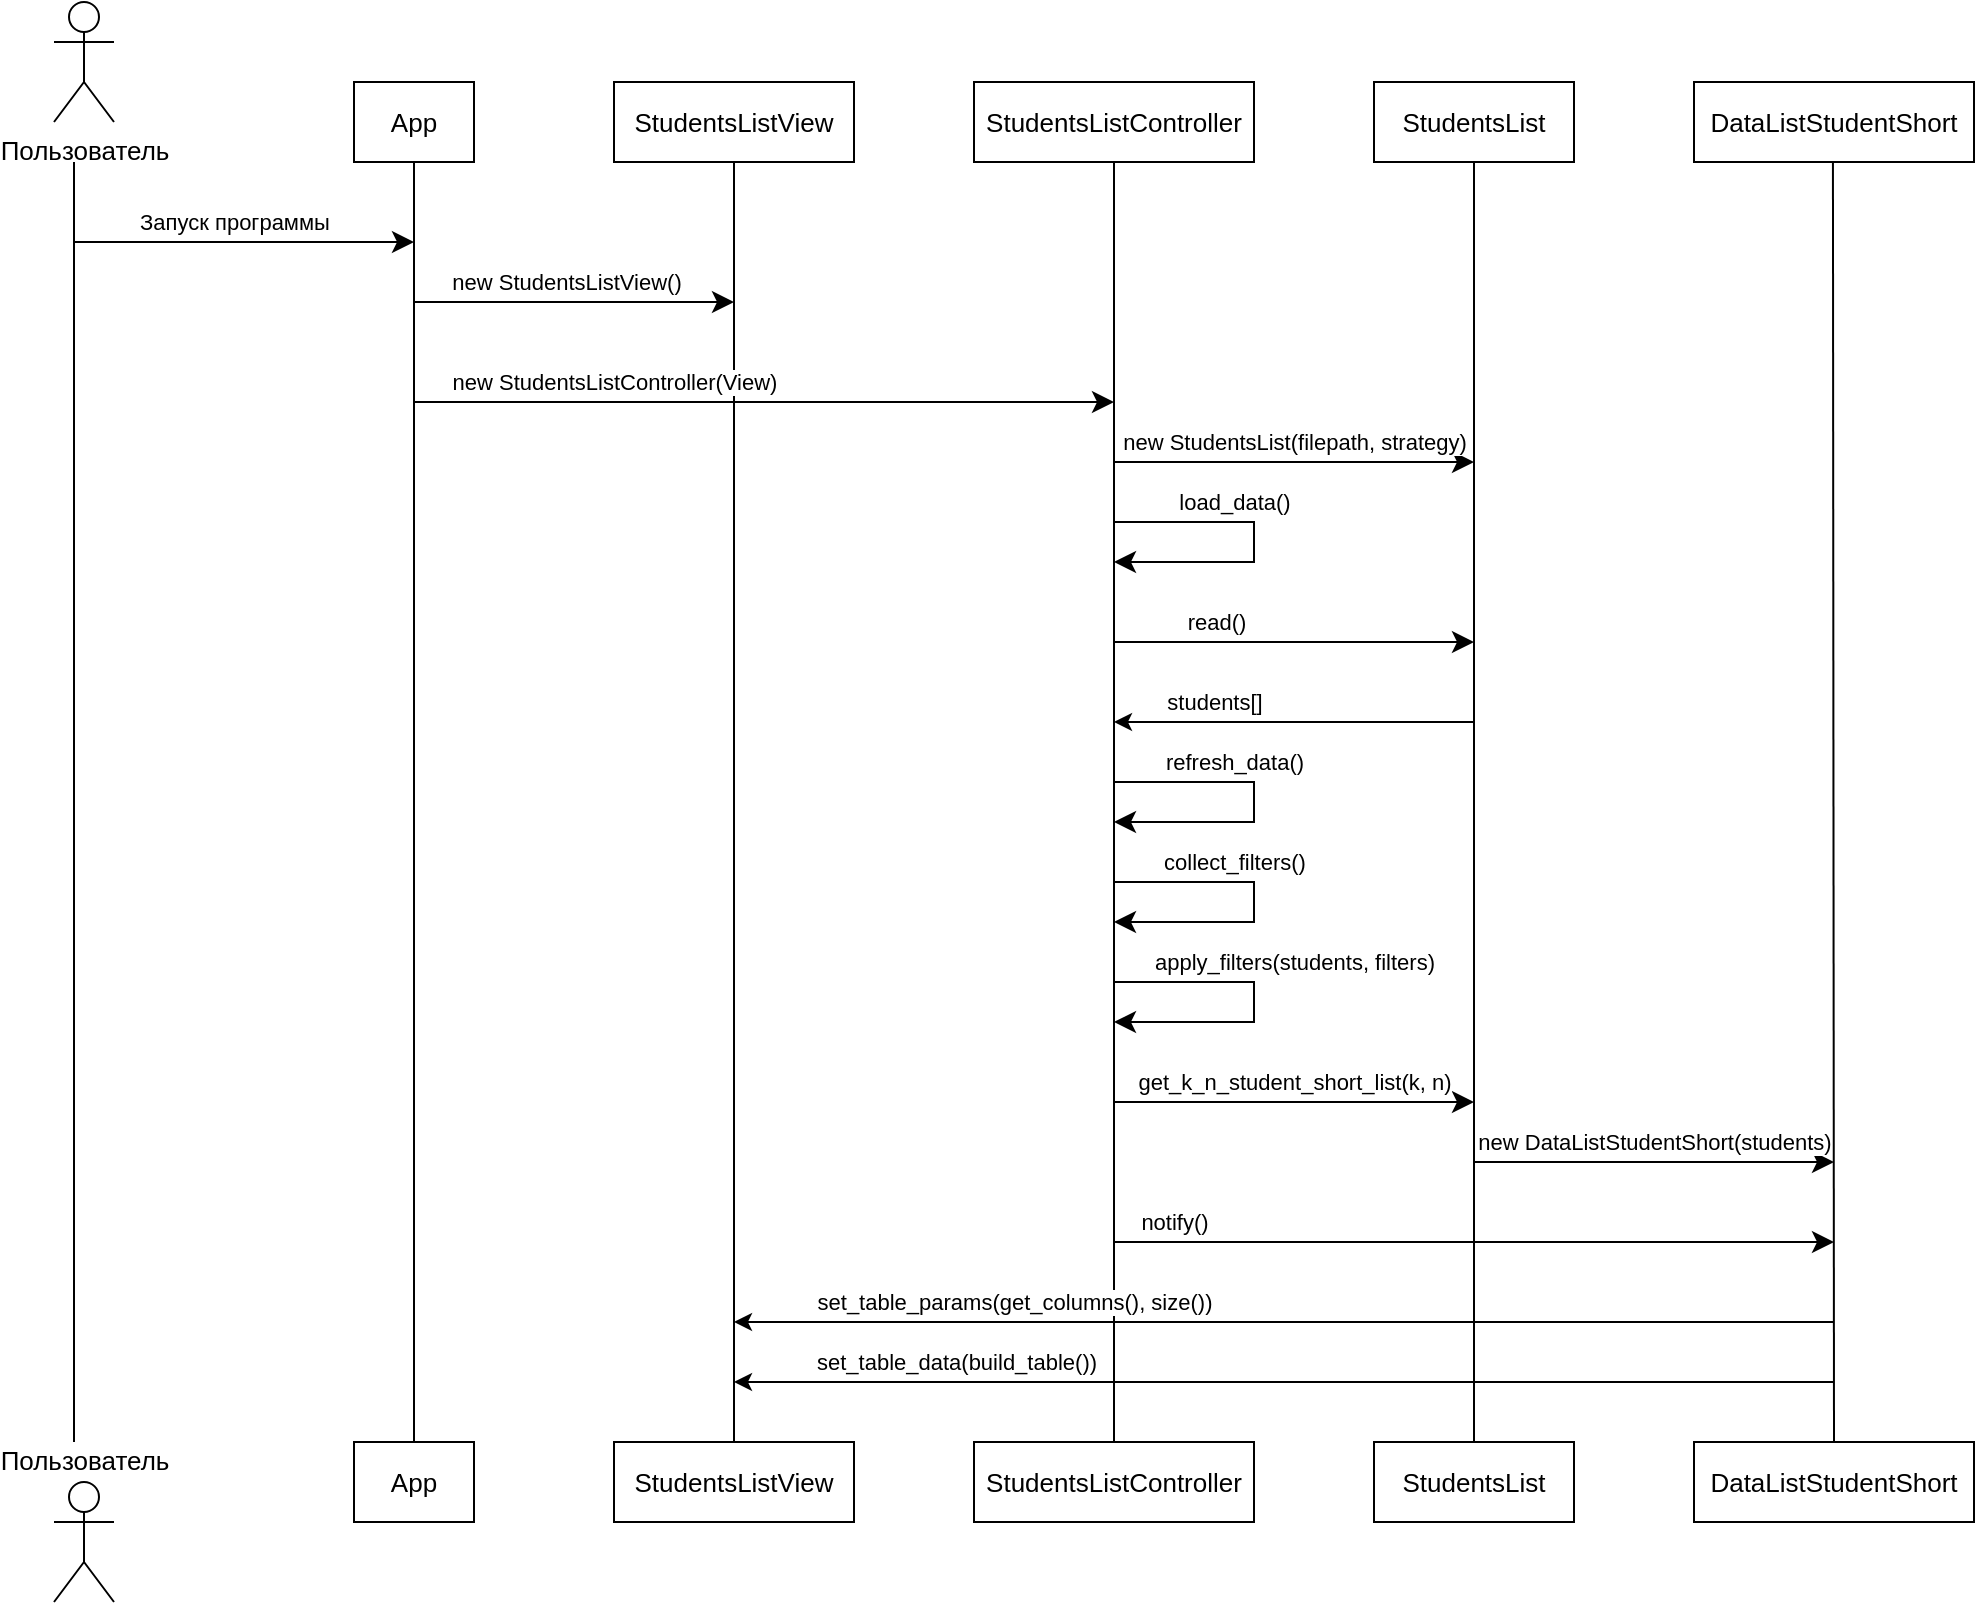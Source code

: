 <mxfile version="26.0.6">
  <diagram name="Page-1" id="2YBvvXClWsGukQMizWep">
    <mxGraphModel dx="1793" dy="933" grid="1" gridSize="10" guides="1" tooltips="1" connect="1" arrows="1" fold="1" page="1" pageScale="1" pageWidth="850" pageHeight="1100" math="0" shadow="0">
      <root>
        <mxCell id="0" />
        <mxCell id="1" parent="0" />
        <mxCell id="DcK7qfO0fMDPadU4-bJH-3" value="" style="edgeStyle=orthogonalEdgeStyle;rounded=0;orthogonalLoop=1;jettySize=auto;html=1;endArrow=none;endFill=0;fontSize=13;" edge="1" parent="1">
          <mxGeometry relative="1" as="geometry">
            <mxPoint x="180" y="120" as="sourcePoint" />
            <mxPoint x="180" y="760" as="targetPoint" />
            <Array as="points">
              <mxPoint x="180" y="120" />
              <mxPoint x="180" y="640" />
            </Array>
          </mxGeometry>
        </mxCell>
        <mxCell id="DcK7qfO0fMDPadU4-bJH-1" value="Пользователь" style="shape=umlActor;verticalLabelPosition=bottom;verticalAlign=top;html=1;outlineConnect=0;fontSize=13;" vertex="1" parent="1">
          <mxGeometry x="170" y="40" width="30" height="60" as="geometry" />
        </mxCell>
        <mxCell id="DcK7qfO0fMDPadU4-bJH-2" value="Пользователь" style="shape=umlActor;verticalLabelPosition=top;verticalAlign=bottom;html=1;outlineConnect=0;labelPosition=center;align=center;fontSize=13;" vertex="1" parent="1">
          <mxGeometry x="170" y="780" width="30" height="60" as="geometry" />
        </mxCell>
        <mxCell id="DcK7qfO0fMDPadU4-bJH-4" value="App" style="rounded=0;whiteSpace=wrap;html=1;fontSize=13;" vertex="1" parent="1">
          <mxGeometry x="320" y="80" width="60" height="40" as="geometry" />
        </mxCell>
        <mxCell id="DcK7qfO0fMDPadU4-bJH-5" value="App" style="rounded=0;whiteSpace=wrap;html=1;fontSize=13;" vertex="1" parent="1">
          <mxGeometry x="320" y="760" width="60" height="40" as="geometry" />
        </mxCell>
        <mxCell id="DcK7qfO0fMDPadU4-bJH-7" value="StudentsListView" style="rounded=0;whiteSpace=wrap;html=1;fontSize=13;" vertex="1" parent="1">
          <mxGeometry x="450" y="80" width="120" height="40" as="geometry" />
        </mxCell>
        <mxCell id="DcK7qfO0fMDPadU4-bJH-8" value="StudentsListView" style="rounded=0;whiteSpace=wrap;html=1;fontSize=13;" vertex="1" parent="1">
          <mxGeometry x="450" y="760" width="120" height="40" as="geometry" />
        </mxCell>
        <mxCell id="DcK7qfO0fMDPadU4-bJH-11" value="StudentsListController" style="rounded=0;whiteSpace=wrap;html=1;fontSize=13;" vertex="1" parent="1">
          <mxGeometry x="630" y="760" width="140" height="40" as="geometry" />
        </mxCell>
        <mxCell id="DcK7qfO0fMDPadU4-bJH-15" value="StudentsListController" style="rounded=0;whiteSpace=wrap;html=1;fontSize=13;" vertex="1" parent="1">
          <mxGeometry x="630" y="80" width="140" height="40" as="geometry" />
        </mxCell>
        <mxCell id="DcK7qfO0fMDPadU4-bJH-19" value="StudentsList" style="rounded=0;whiteSpace=wrap;html=1;fontSize=13;" vertex="1" parent="1">
          <mxGeometry x="830" y="80" width="100" height="40" as="geometry" />
        </mxCell>
        <mxCell id="DcK7qfO0fMDPadU4-bJH-20" value="StudentsList" style="rounded=0;whiteSpace=wrap;html=1;fontSize=13;" vertex="1" parent="1">
          <mxGeometry x="830" y="760" width="100" height="40" as="geometry" />
        </mxCell>
        <mxCell id="DcK7qfO0fMDPadU4-bJH-22" value="DataListStudentShort" style="rounded=0;whiteSpace=wrap;html=1;fontSize=13;" vertex="1" parent="1">
          <mxGeometry x="990" y="80" width="140" height="40" as="geometry" />
        </mxCell>
        <mxCell id="DcK7qfO0fMDPadU4-bJH-23" value="DataListStudentShort" style="rounded=0;whiteSpace=wrap;html=1;fontSize=13;" vertex="1" parent="1">
          <mxGeometry x="990" y="760" width="140" height="40" as="geometry" />
        </mxCell>
        <mxCell id="DcK7qfO0fMDPadU4-bJH-25" value="" style="endArrow=classic;html=1;rounded=0;endSize=8;fontSize=13;" edge="1" parent="1">
          <mxGeometry width="50" height="50" relative="1" as="geometry">
            <mxPoint x="180" y="160" as="sourcePoint" />
            <mxPoint x="350" y="160" as="targetPoint" />
          </mxGeometry>
        </mxCell>
        <mxCell id="DcK7qfO0fMDPadU4-bJH-43" value="Запуск программы" style="edgeLabel;html=1;align=center;verticalAlign=middle;resizable=0;points=[];fontSize=11;" vertex="1" connectable="0" parent="DcK7qfO0fMDPadU4-bJH-25">
          <mxGeometry x="-0.357" y="-2" relative="1" as="geometry">
            <mxPoint x="25" y="-12" as="offset" />
          </mxGeometry>
        </mxCell>
        <mxCell id="DcK7qfO0fMDPadU4-bJH-26" value="" style="endArrow=classic;html=1;rounded=0;endSize=8;fontSize=11;" edge="1" parent="1">
          <mxGeometry width="50" height="50" relative="1" as="geometry">
            <mxPoint x="350" y="190" as="sourcePoint" />
            <mxPoint x="510" y="190" as="targetPoint" />
          </mxGeometry>
        </mxCell>
        <mxCell id="DcK7qfO0fMDPadU4-bJH-44" value="new StudentsListView()" style="edgeLabel;html=1;align=center;verticalAlign=middle;resizable=0;points=[];fontSize=11;" vertex="1" connectable="0" parent="DcK7qfO0fMDPadU4-bJH-26">
          <mxGeometry x="-0.52" relative="1" as="geometry">
            <mxPoint x="37" y="-10" as="offset" />
          </mxGeometry>
        </mxCell>
        <mxCell id="DcK7qfO0fMDPadU4-bJH-27" value="" style="endArrow=classic;html=1;rounded=0;endSize=8;fontSize=11;" edge="1" parent="1">
          <mxGeometry width="50" height="50" relative="1" as="geometry">
            <mxPoint x="350" y="240" as="sourcePoint" />
            <mxPoint x="700" y="240" as="targetPoint" />
          </mxGeometry>
        </mxCell>
        <mxCell id="DcK7qfO0fMDPadU4-bJH-28" value="" style="endArrow=classic;html=1;rounded=0;endSize=8;fontSize=11;" edge="1" parent="1">
          <mxGeometry width="50" height="50" relative="1" as="geometry">
            <mxPoint x="700" y="270" as="sourcePoint" />
            <mxPoint x="880" y="270" as="targetPoint" />
          </mxGeometry>
        </mxCell>
        <mxCell id="DcK7qfO0fMDPadU4-bJH-60" value="new StudentsList(filepath, strategy)" style="edgeLabel;html=1;align=center;verticalAlign=middle;resizable=0;points=[];fontSize=11;" vertex="1" connectable="0" parent="DcK7qfO0fMDPadU4-bJH-28">
          <mxGeometry x="-0.386" y="2" relative="1" as="geometry">
            <mxPoint x="34" y="-8" as="offset" />
          </mxGeometry>
        </mxCell>
        <mxCell id="DcK7qfO0fMDPadU4-bJH-29" value="" style="endArrow=classic;html=1;rounded=0;endSize=8;fontSize=11;" edge="1" parent="1">
          <mxGeometry width="50" height="50" relative="1" as="geometry">
            <mxPoint x="700" y="360" as="sourcePoint" />
            <mxPoint x="880" y="360" as="targetPoint" />
          </mxGeometry>
        </mxCell>
        <mxCell id="DcK7qfO0fMDPadU4-bJH-64" value="read()" style="edgeLabel;html=1;align=center;verticalAlign=middle;resizable=0;points=[];fontSize=11;" vertex="1" connectable="0" parent="DcK7qfO0fMDPadU4-bJH-29">
          <mxGeometry x="-0.296" y="2" relative="1" as="geometry">
            <mxPoint x="-13" y="-8" as="offset" />
          </mxGeometry>
        </mxCell>
        <mxCell id="DcK7qfO0fMDPadU4-bJH-31" value="" style="endArrow=none;html=1;rounded=0;endSize=8;endFill=0;startArrow=classic;startFill=1;fontSize=11;" edge="1" parent="1">
          <mxGeometry width="50" height="50" relative="1" as="geometry">
            <mxPoint x="700" y="400" as="sourcePoint" />
            <mxPoint x="880" y="400" as="targetPoint" />
          </mxGeometry>
        </mxCell>
        <mxCell id="DcK7qfO0fMDPadU4-bJH-65" value="students[]" style="edgeLabel;html=1;align=center;verticalAlign=middle;resizable=0;points=[];fontSize=11;" vertex="1" connectable="0" parent="DcK7qfO0fMDPadU4-bJH-31">
          <mxGeometry x="-0.481" y="-1" relative="1" as="geometry">
            <mxPoint x="3" y="-11" as="offset" />
          </mxGeometry>
        </mxCell>
        <mxCell id="DcK7qfO0fMDPadU4-bJH-32" value="" style="endArrow=classic;html=1;rounded=0;endSize=8;fontSize=11;" edge="1" parent="1">
          <mxGeometry width="50" height="50" relative="1" as="geometry">
            <mxPoint x="700" y="430" as="sourcePoint" />
            <mxPoint x="700" y="450" as="targetPoint" />
            <Array as="points">
              <mxPoint x="770" y="430" />
              <mxPoint x="770" y="450" />
              <mxPoint x="730" y="450" />
            </Array>
          </mxGeometry>
        </mxCell>
        <mxCell id="DcK7qfO0fMDPadU4-bJH-66" value="refresh_data()" style="edgeLabel;html=1;align=center;verticalAlign=middle;resizable=0;points=[];fontSize=11;" vertex="1" connectable="0" parent="DcK7qfO0fMDPadU4-bJH-32">
          <mxGeometry x="-0.562" y="2" relative="1" as="geometry">
            <mxPoint x="25" y="-8" as="offset" />
          </mxGeometry>
        </mxCell>
        <mxCell id="DcK7qfO0fMDPadU4-bJH-35" value="" style="endArrow=classic;html=1;rounded=0;endSize=8;fontSize=11;" edge="1" parent="1">
          <mxGeometry width="50" height="50" relative="1" as="geometry">
            <mxPoint x="700" y="590" as="sourcePoint" />
            <mxPoint x="880" y="590" as="targetPoint" />
          </mxGeometry>
        </mxCell>
        <mxCell id="DcK7qfO0fMDPadU4-bJH-69" value="get_k_n_student_short_list(k, n)" style="edgeLabel;html=1;align=center;verticalAlign=middle;resizable=0;points=[];fontSize=11;" vertex="1" connectable="0" parent="DcK7qfO0fMDPadU4-bJH-35">
          <mxGeometry x="0.333" y="2" relative="1" as="geometry">
            <mxPoint x="-30" y="-8" as="offset" />
          </mxGeometry>
        </mxCell>
        <mxCell id="DcK7qfO0fMDPadU4-bJH-38" value="" style="endArrow=classic;html=1;rounded=0;endSize=8;fontSize=11;" edge="1" parent="1">
          <mxGeometry width="50" height="50" relative="1" as="geometry">
            <mxPoint x="700" y="480" as="sourcePoint" />
            <mxPoint x="700" y="500" as="targetPoint" />
            <Array as="points">
              <mxPoint x="770" y="480" />
              <mxPoint x="770" y="500" />
              <mxPoint x="730" y="500" />
            </Array>
          </mxGeometry>
        </mxCell>
        <mxCell id="DcK7qfO0fMDPadU4-bJH-67" value="collect_filters()" style="edgeLabel;html=1;align=center;verticalAlign=middle;resizable=0;points=[];fontSize=11;" vertex="1" connectable="0" parent="DcK7qfO0fMDPadU4-bJH-38">
          <mxGeometry x="-0.302" y="3" relative="1" as="geometry">
            <mxPoint x="4" y="-7" as="offset" />
          </mxGeometry>
        </mxCell>
        <mxCell id="DcK7qfO0fMDPadU4-bJH-39" value="" style="endArrow=classic;html=1;rounded=0;endSize=8;fontSize=11;" edge="1" parent="1">
          <mxGeometry width="50" height="50" relative="1" as="geometry">
            <mxPoint x="700" y="530" as="sourcePoint" />
            <mxPoint x="700" y="550" as="targetPoint" />
            <Array as="points">
              <mxPoint x="770" y="530" />
              <mxPoint x="770" y="550" />
              <mxPoint x="730" y="550" />
            </Array>
          </mxGeometry>
        </mxCell>
        <mxCell id="DcK7qfO0fMDPadU4-bJH-68" value="apply_filters(students, filters)" style="edgeLabel;html=1;align=center;verticalAlign=middle;resizable=0;points=[];fontSize=11;" vertex="1" connectable="0" parent="DcK7qfO0fMDPadU4-bJH-39">
          <mxGeometry x="-0.438" y="2" relative="1" as="geometry">
            <mxPoint x="45" y="-8" as="offset" />
          </mxGeometry>
        </mxCell>
        <mxCell id="DcK7qfO0fMDPadU4-bJH-40" value="" style="endArrow=classic;html=1;rounded=0;endSize=8;fontSize=11;" edge="1" parent="1">
          <mxGeometry width="50" height="50" relative="1" as="geometry">
            <mxPoint x="700" y="300" as="sourcePoint" />
            <mxPoint x="700" y="320" as="targetPoint" />
            <Array as="points">
              <mxPoint x="770" y="300" />
              <mxPoint x="770" y="320" />
              <mxPoint x="730" y="320" />
            </Array>
          </mxGeometry>
        </mxCell>
        <mxCell id="DcK7qfO0fMDPadU4-bJH-61" value="load_data()" style="edgeLabel;html=1;align=center;verticalAlign=middle;resizable=0;points=[];fontSize=11;" vertex="1" connectable="0" parent="DcK7qfO0fMDPadU4-bJH-40">
          <mxGeometry x="-0.035" y="-2" relative="1" as="geometry">
            <mxPoint x="-8" y="-17" as="offset" />
          </mxGeometry>
        </mxCell>
        <mxCell id="DcK7qfO0fMDPadU4-bJH-50" value="" style="endArrow=none;html=1;rounded=0;entryX=0.5;entryY=1;entryDx=0;entryDy=0;fontSize=13;exitX=0.5;exitY=0;exitDx=0;exitDy=0;" edge="1" parent="1" source="DcK7qfO0fMDPadU4-bJH-8" target="DcK7qfO0fMDPadU4-bJH-7">
          <mxGeometry width="50" height="50" relative="1" as="geometry">
            <mxPoint x="510" y="720" as="sourcePoint" />
            <mxPoint x="560" y="670" as="targetPoint" />
          </mxGeometry>
        </mxCell>
        <mxCell id="DcK7qfO0fMDPadU4-bJH-45" value="new StudentsListController(View)" style="edgeLabel;html=1;align=center;verticalAlign=middle;resizable=0;points=[];fontSize=11;" vertex="1" connectable="0" parent="1">
          <mxGeometry x="450.003" y="230" as="geometry" />
        </mxCell>
        <mxCell id="DcK7qfO0fMDPadU4-bJH-52" value="" style="endArrow=none;html=1;rounded=0;exitX=0.5;exitY=0;exitDx=0;exitDy=0;fontSize=13;" edge="1" parent="1" source="DcK7qfO0fMDPadU4-bJH-11">
          <mxGeometry width="50" height="50" relative="1" as="geometry">
            <mxPoint x="650" y="170" as="sourcePoint" />
            <mxPoint x="700" y="120" as="targetPoint" />
          </mxGeometry>
        </mxCell>
        <mxCell id="DcK7qfO0fMDPadU4-bJH-53" value="" style="endArrow=none;html=1;rounded=0;exitX=0.5;exitY=0;exitDx=0;exitDy=0;fontSize=13;" edge="1" parent="1" source="DcK7qfO0fMDPadU4-bJH-20">
          <mxGeometry width="50" height="50" relative="1" as="geometry">
            <mxPoint x="830" y="170" as="sourcePoint" />
            <mxPoint x="880" y="120" as="targetPoint" />
          </mxGeometry>
        </mxCell>
        <mxCell id="DcK7qfO0fMDPadU4-bJH-54" value="" style="endArrow=none;html=1;rounded=0;exitX=0.5;exitY=0;exitDx=0;exitDy=0;fontSize=13;" edge="1" parent="1" source="DcK7qfO0fMDPadU4-bJH-23">
          <mxGeometry width="50" height="50" relative="1" as="geometry">
            <mxPoint x="1059.47" y="720" as="sourcePoint" />
            <mxPoint x="1059.47" y="120" as="targetPoint" />
          </mxGeometry>
        </mxCell>
        <mxCell id="DcK7qfO0fMDPadU4-bJH-55" value="" style="endArrow=classic;html=1;rounded=0;endSize=8;fontSize=11;" edge="1" parent="1">
          <mxGeometry width="50" height="50" relative="1" as="geometry">
            <mxPoint x="880" y="620" as="sourcePoint" />
            <mxPoint x="1060" y="620" as="targetPoint" />
          </mxGeometry>
        </mxCell>
        <mxCell id="DcK7qfO0fMDPadU4-bJH-70" value="new DataListStudentShort(students)" style="edgeLabel;html=1;align=center;verticalAlign=middle;resizable=0;points=[];fontSize=11;" vertex="1" connectable="0" parent="DcK7qfO0fMDPadU4-bJH-55">
          <mxGeometry x="-0.481" y="2" relative="1" as="geometry">
            <mxPoint x="43" y="-8" as="offset" />
          </mxGeometry>
        </mxCell>
        <mxCell id="DcK7qfO0fMDPadU4-bJH-56" value="" style="endArrow=classic;html=1;rounded=0;endSize=8;fontSize=11;" edge="1" parent="1">
          <mxGeometry width="50" height="50" relative="1" as="geometry">
            <mxPoint x="700" y="660" as="sourcePoint" />
            <mxPoint x="1060" y="660" as="targetPoint" />
          </mxGeometry>
        </mxCell>
        <mxCell id="DcK7qfO0fMDPadU4-bJH-71" value="notify()" style="edgeLabel;html=1;align=center;verticalAlign=middle;resizable=0;points=[];fontSize=11;" vertex="1" connectable="0" parent="DcK7qfO0fMDPadU4-bJH-56">
          <mxGeometry x="-0.796" y="-1" relative="1" as="geometry">
            <mxPoint x="-7" y="-11" as="offset" />
          </mxGeometry>
        </mxCell>
        <mxCell id="DcK7qfO0fMDPadU4-bJH-57" value="" style="endArrow=none;html=1;rounded=0;endSize=8;endFill=0;startArrow=classic;startFill=1;fontSize=11;" edge="1" parent="1">
          <mxGeometry width="50" height="50" relative="1" as="geometry">
            <mxPoint x="510" y="700" as="sourcePoint" />
            <mxPoint x="1060" y="700" as="targetPoint" />
          </mxGeometry>
        </mxCell>
        <mxCell id="DcK7qfO0fMDPadU4-bJH-72" value="set_table_params(get_columns(), size())" style="edgeLabel;html=1;align=center;verticalAlign=middle;resizable=0;points=[];fontSize=11;" vertex="1" connectable="0" parent="DcK7qfO0fMDPadU4-bJH-57">
          <mxGeometry x="-0.803" relative="1" as="geometry">
            <mxPoint x="86" y="-10" as="offset" />
          </mxGeometry>
        </mxCell>
        <mxCell id="DcK7qfO0fMDPadU4-bJH-58" value="" style="endArrow=none;html=1;rounded=0;endSize=8;endFill=0;startArrow=classic;startFill=1;fontSize=11;" edge="1" parent="1">
          <mxGeometry width="50" height="50" relative="1" as="geometry">
            <mxPoint x="510" y="730" as="sourcePoint" />
            <mxPoint x="1060" y="730" as="targetPoint" />
          </mxGeometry>
        </mxCell>
        <mxCell id="DcK7qfO0fMDPadU4-bJH-73" value="set_table_data(build_table())" style="edgeLabel;html=1;align=center;verticalAlign=middle;resizable=0;points=[];fontSize=11;" vertex="1" connectable="0" parent="DcK7qfO0fMDPadU4-bJH-58">
          <mxGeometry x="-0.7" relative="1" as="geometry">
            <mxPoint x="28" y="-10" as="offset" />
          </mxGeometry>
        </mxCell>
        <mxCell id="DcK7qfO0fMDPadU4-bJH-59" value="" style="endArrow=none;html=1;rounded=0;entryX=0.5;entryY=1;entryDx=0;entryDy=0;fontSize=13;exitX=0.5;exitY=0;exitDx=0;exitDy=0;" edge="1" parent="1" source="DcK7qfO0fMDPadU4-bJH-5">
          <mxGeometry width="50" height="50" relative="1" as="geometry">
            <mxPoint x="350" y="750" as="sourcePoint" />
            <mxPoint x="350" y="120" as="targetPoint" />
          </mxGeometry>
        </mxCell>
      </root>
    </mxGraphModel>
  </diagram>
</mxfile>
